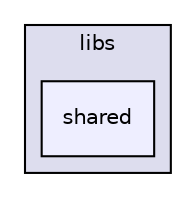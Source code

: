digraph "/root/Desktop/ic_linux_3.1/libs/shared" {
  compound=true
  node [ fontsize="10", fontname="Helvetica"];
  edge [ labelfontsize="10", labelfontname="Helvetica"];
  subgraph clusterdir_6719ab1f1f7655efc2fa43f7eb574fd1 {
    graph [ bgcolor="#ddddee", pencolor="black", label="libs" fontname="Helvetica", fontsize="10", URL="dir_6719ab1f1f7655efc2fa43f7eb574fd1.html"]
  dir_91f23545f195aec4d6f8c5a4967cbffd [shape=box, label="shared", style="filled", fillcolor="#eeeeff", pencolor="black", URL="dir_91f23545f195aec4d6f8c5a4967cbffd.html"];
  }
}
